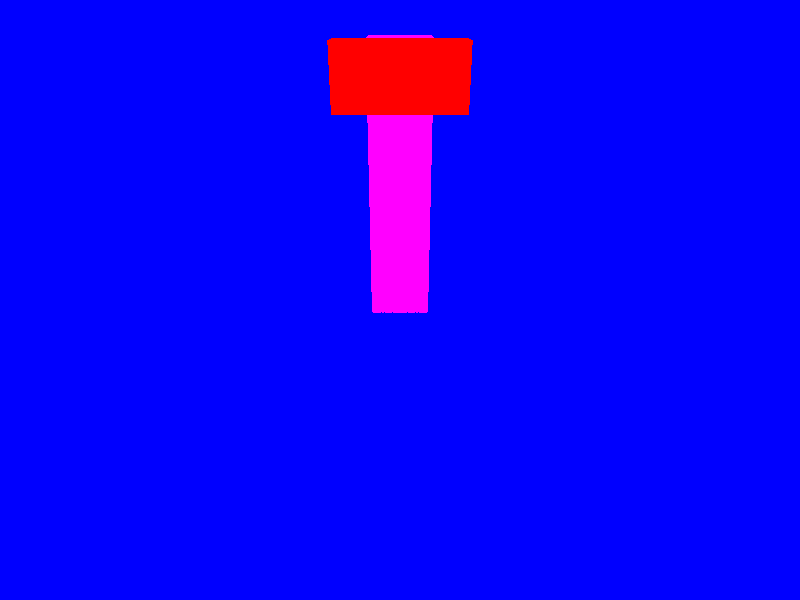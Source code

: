 #declare FrontCameraPos = <0,5,-10>;
#declare TopCameraPos = <0,10,0>;   

#declare SolidPink =  texture{
        pigment{ 
            rgb <1,0,1>
        }
    } 
#declare SolidRed =  texture{
        pigment{ 
            rgb <1,0,0>
        }
    }



camera{
    location FrontCameraPos  
    look_at <0,0,0>
} 

background{
     rgb <0,0,1>
}             

light_source{
    <-2,6,-10>
    rgb<1,1,1>
}    
light_source{
    <2,6,-10>
    rgb<1,1,1>        
}      

#declare PostWidth = .5;
#declare PostHeight = 4.5;
#declare Post = box{
    <-PostWidth,0,-PostWidth>
    <PostWidth,PostHeight,PostWidth>  
    texture {SolidPink}
}  

object {
    Post
}

#declare BackBoardWidth = 2;
#declare BackBoard = box{
    <(-BackBoardWidth/2),(PostHeight-1),-PostWidth>
    <(BackBoardWidth/2),PostHeight,-(PostWidth+.5)> 
     texture{SolidRed}
}     

object{ 
    BackBoard
}